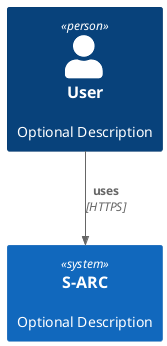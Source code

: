 @startuml
!include <C4/C4_Container>

Person(user, "User", "Optional Description")
System(system, "S-ARC", "Optional Description")

Rel(user, system, "uses", "HTTPS")
@enduml
